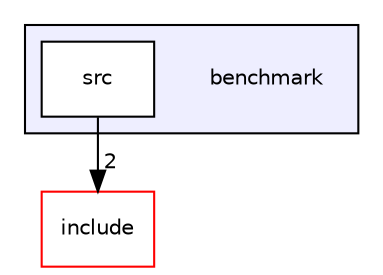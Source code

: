 digraph "benchmark" {
  compound=true
  node [ fontsize="10", fontname="Helvetica"];
  edge [ labelfontsize="10", labelfontname="Helvetica"];
  subgraph clusterdir_44cec6e3ea30e076b9313c4641539d9f {
    graph [ bgcolor="#eeeeff", pencolor="black", label="" URL="dir_44cec6e3ea30e076b9313c4641539d9f.html"];
    dir_44cec6e3ea30e076b9313c4641539d9f [shape=plaintext label="benchmark"];
  dir_5b32b0c8d196e0bee0bc7bd37f53bc55 [shape=box label="src" fillcolor="white" style="filled" URL="dir_5b32b0c8d196e0bee0bc7bd37f53bc55.html"];
  }
  dir_d44c64559bbebec7f509842c48db8b23 [shape=box label="include" fillcolor="white" style="filled" color="red" URL="dir_d44c64559bbebec7f509842c48db8b23.html"];
  dir_5b32b0c8d196e0bee0bc7bd37f53bc55->dir_d44c64559bbebec7f509842c48db8b23 [headlabel="2", labeldistance=1.5 headhref="dir_000001_000002.html"];
}
